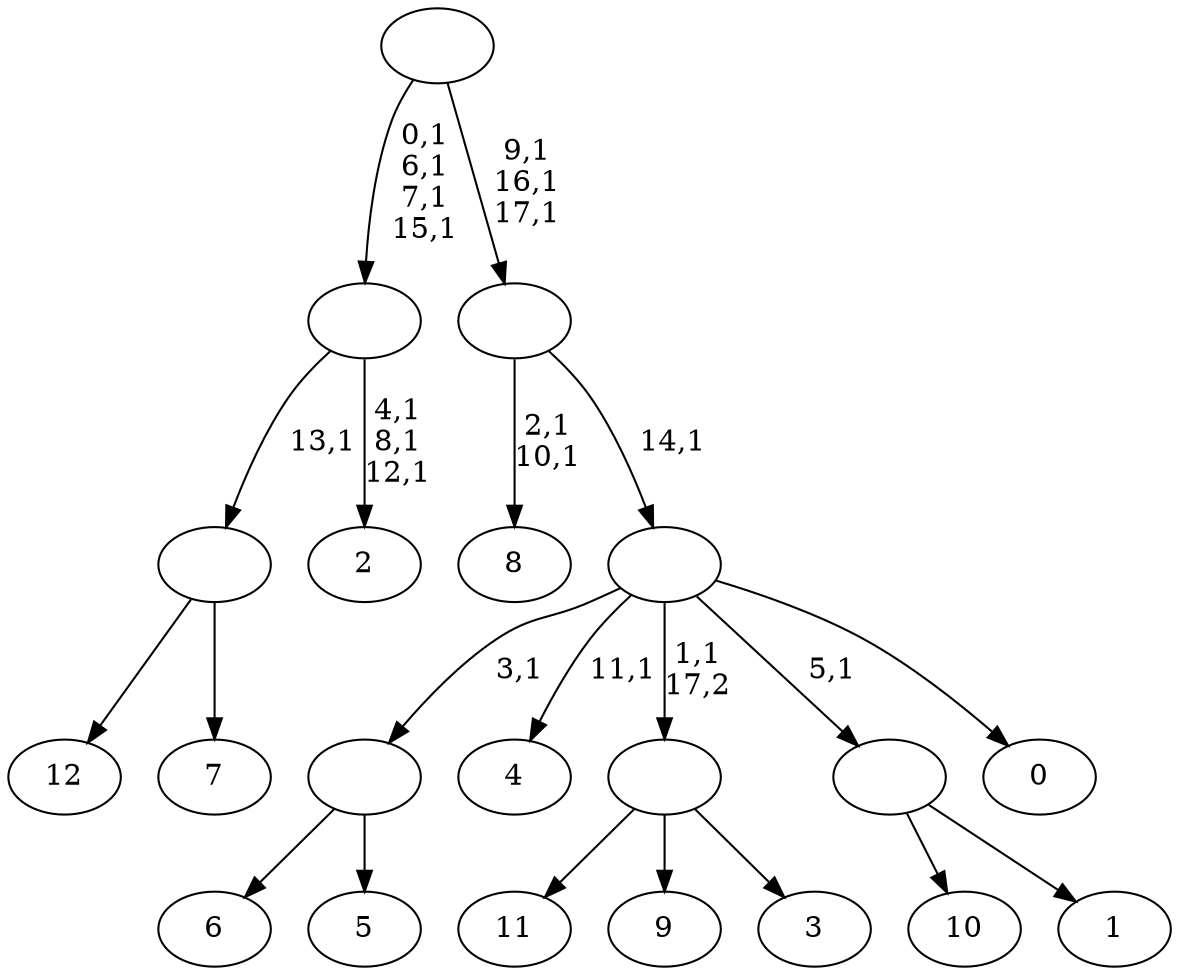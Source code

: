 digraph T {
	31 [label="12"]
	30 [label="11"]
	29 [label="10"]
	28 [label="9"]
	27 [label="8"]
	24 [label="7"]
	23 [label=""]
	22 [label="6"]
	21 [label="5"]
	20 [label=""]
	19 [label="4"]
	17 [label="3"]
	16 [label=""]
	15 [label="2"]
	11 [label=""]
	7 [label="1"]
	6 [label=""]
	5 [label="0"]
	4 [label=""]
	3 [label=""]
	0 [label=""]
	23 -> 31 [label=""]
	23 -> 24 [label=""]
	20 -> 22 [label=""]
	20 -> 21 [label=""]
	16 -> 30 [label=""]
	16 -> 28 [label=""]
	16 -> 17 [label=""]
	11 -> 15 [label="4,1\n8,1\n12,1"]
	11 -> 23 [label="13,1"]
	6 -> 29 [label=""]
	6 -> 7 [label=""]
	4 -> 19 [label="11,1"]
	4 -> 20 [label="3,1"]
	4 -> 16 [label="1,1\n17,2"]
	4 -> 6 [label="5,1"]
	4 -> 5 [label=""]
	3 -> 27 [label="2,1\n10,1"]
	3 -> 4 [label="14,1"]
	0 -> 3 [label="9,1\n16,1\n17,1"]
	0 -> 11 [label="0,1\n6,1\n7,1\n15,1"]
}
